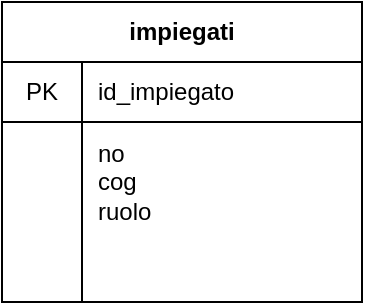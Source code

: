 <mxfile version="14.0.1" type="github">
  <diagram name="Page-1" id="e7e014a7-5840-1c2e-5031-d8a46d1fe8dd">
    <mxGraphModel dx="782" dy="514" grid="1" gridSize="10" guides="1" tooltips="1" connect="1" arrows="1" fold="1" page="1" pageScale="1" pageWidth="1169" pageHeight="826" background="#ffffff" math="0" shadow="0">
      <root>
        <mxCell id="0" />
        <mxCell id="1" parent="0" />
        <mxCell id="v09u5X1JrFKk6orhByZP-41" value="&lt;font style=&quot;vertical-align: inherit&quot;&gt;&lt;font style=&quot;vertical-align: inherit&quot;&gt;impiegati&lt;/font&gt;&lt;/font&gt;" style="shape=table;html=1;whiteSpace=wrap;startSize=30;container=1;collapsible=0;childLayout=tableLayout;fixedRows=1;rowLines=0;fontStyle=1;align=center;" vertex="1" parent="1">
          <mxGeometry x="50" y="30" width="180" height="150" as="geometry" />
        </mxCell>
        <mxCell id="v09u5X1JrFKk6orhByZP-42" value="" style="shape=partialRectangle;html=1;whiteSpace=wrap;collapsible=0;dropTarget=0;pointerEvents=0;fillColor=none;top=0;left=0;bottom=1;right=0;points=[[0,0.5],[1,0.5]];portConstraint=eastwest;" vertex="1" parent="v09u5X1JrFKk6orhByZP-41">
          <mxGeometry y="30" width="180" height="30" as="geometry" />
        </mxCell>
        <mxCell id="v09u5X1JrFKk6orhByZP-43" value="&lt;font style=&quot;vertical-align: inherit&quot;&gt;&lt;font style=&quot;vertical-align: inherit&quot;&gt;PK&lt;/font&gt;&lt;/font&gt;" style="shape=partialRectangle;html=1;whiteSpace=wrap;connectable=0;fillColor=none;top=0;left=0;bottom=0;right=0;overflow=hidden;" vertex="1" parent="v09u5X1JrFKk6orhByZP-42">
          <mxGeometry width="40" height="30" as="geometry" />
        </mxCell>
        <mxCell id="v09u5X1JrFKk6orhByZP-44" value="&lt;font style=&quot;vertical-align: inherit&quot;&gt;&lt;font style=&quot;vertical-align: inherit&quot;&gt;id_impiegato&lt;/font&gt;&lt;/font&gt;" style="shape=partialRectangle;html=1;whiteSpace=wrap;connectable=0;fillColor=none;top=0;left=0;bottom=0;right=0;align=left;spacingLeft=6;overflow=hidden;" vertex="1" parent="v09u5X1JrFKk6orhByZP-42">
          <mxGeometry x="40" width="140" height="30" as="geometry" />
        </mxCell>
        <mxCell id="v09u5X1JrFKk6orhByZP-45" value="" style="shape=partialRectangle;html=1;whiteSpace=wrap;collapsible=0;dropTarget=0;pointerEvents=0;fillColor=none;top=0;left=0;bottom=0;right=0;points=[[0,0.5],[1,0.5]];portConstraint=eastwest;" vertex="1" parent="v09u5X1JrFKk6orhByZP-41">
          <mxGeometry y="60" width="180" height="60" as="geometry" />
        </mxCell>
        <mxCell id="v09u5X1JrFKk6orhByZP-46" value="" style="shape=partialRectangle;html=1;whiteSpace=wrap;connectable=0;fillColor=none;top=0;left=0;bottom=0;right=0;overflow=hidden;" vertex="1" parent="v09u5X1JrFKk6orhByZP-45">
          <mxGeometry width="40" height="60" as="geometry" />
        </mxCell>
        <mxCell id="v09u5X1JrFKk6orhByZP-47" value="&lt;font style=&quot;vertical-align: inherit&quot;&gt;&lt;font style=&quot;vertical-align: inherit&quot;&gt;no&lt;/font&gt;&lt;/font&gt;&lt;br&gt;&lt;font style=&quot;vertical-align: inherit&quot;&gt;&lt;font style=&quot;vertical-align: inherit&quot;&gt; cog&lt;br&gt;&lt;/font&gt;&lt;/font&gt;ruolo&lt;br&gt;" style="shape=partialRectangle;html=1;whiteSpace=wrap;connectable=0;fillColor=none;top=0;left=0;bottom=0;right=0;align=left;spacingLeft=6;overflow=hidden;" vertex="1" parent="v09u5X1JrFKk6orhByZP-45">
          <mxGeometry x="40" width="140" height="60" as="geometry" />
        </mxCell>
        <mxCell id="v09u5X1JrFKk6orhByZP-48" value="" style="shape=partialRectangle;html=1;whiteSpace=wrap;collapsible=0;dropTarget=0;pointerEvents=0;fillColor=none;top=0;left=0;bottom=0;right=0;points=[[0,0.5],[1,0.5]];portConstraint=eastwest;" vertex="1" parent="v09u5X1JrFKk6orhByZP-41">
          <mxGeometry y="120" width="180" height="30" as="geometry" />
        </mxCell>
        <mxCell id="v09u5X1JrFKk6orhByZP-49" value="" style="shape=partialRectangle;html=1;whiteSpace=wrap;connectable=0;fillColor=none;top=0;left=0;bottom=0;right=0;overflow=hidden;" vertex="1" parent="v09u5X1JrFKk6orhByZP-48">
          <mxGeometry width="40" height="30" as="geometry" />
        </mxCell>
        <mxCell id="v09u5X1JrFKk6orhByZP-50" value="" style="shape=partialRectangle;html=1;whiteSpace=wrap;connectable=0;fillColor=none;top=0;left=0;bottom=0;right=0;align=left;spacingLeft=6;overflow=hidden;" vertex="1" parent="v09u5X1JrFKk6orhByZP-48">
          <mxGeometry x="40" width="140" height="30" as="geometry" />
        </mxCell>
      </root>
    </mxGraphModel>
  </diagram>
</mxfile>
